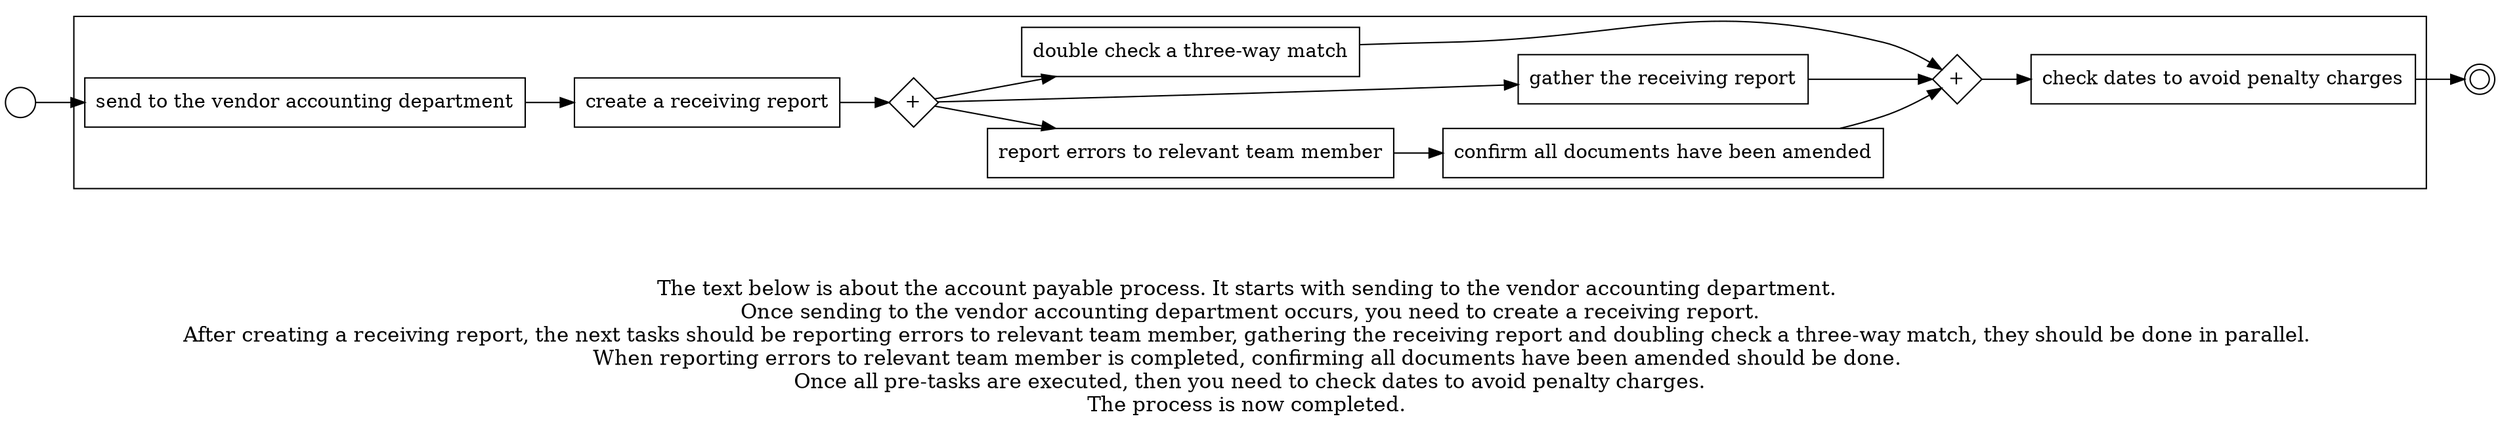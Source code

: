 digraph account_payable_process_19 {
	graph [rankdir=LR]
	START_NODE [label="" shape=circle width=0.3]
	subgraph CLUSTER_0 {
		"send to the vendor accounting department" [shape=box]
		"create a receiving report" [shape=box]
		"send to the vendor accounting department" -> "create a receiving report"
		"AND_SPLIT--3. Document validation_CRQC" [label="+" fixedsize=true shape=diamond width=0.5]
		"create a receiving report" -> "AND_SPLIT--3. Document validation_CRQC"
		"report errors to relevant team member" [shape=box]
		"AND_SPLIT--3. Document validation_CRQC" -> "report errors to relevant team member"
		"gather the receiving report" [shape=box]
		"AND_SPLIT--3. Document validation_CRQC" -> "gather the receiving report"
		"double check a three-way match" [shape=box]
		"AND_SPLIT--3. Document validation_CRQC" -> "double check a three-way match"
		"confirm all documents have been amended" [shape=box]
		"report errors to relevant team member" -> "confirm all documents have been amended"
		"AND_JOIN--3. Document validation_CRQC" [label="+" fixedsize=true shape=diamond width=0.5]
		"confirm all documents have been amended" -> "AND_JOIN--3. Document validation_CRQC"
		"gather the receiving report" -> "AND_JOIN--3. Document validation_CRQC"
		"double check a three-way match" -> "AND_JOIN--3. Document validation_CRQC"
		"check dates to avoid penalty charges" [shape=box]
		"AND_JOIN--3. Document validation_CRQC" -> "check dates to avoid penalty charges"
	}
	START_NODE -> "send to the vendor accounting department"
	END_NODE [label="" shape=doublecircle width=0.2]
	"check dates to avoid penalty charges" -> END_NODE
	fontsize=15 label="\n\n
The text below is about the account payable process. It starts with sending to the vendor accounting department. 
Once sending to the vendor accounting department occurs, you need to create a receiving report.
After creating a receiving report, the next tasks should be reporting errors to relevant team member, gathering the receiving report and doubling check a three-way match, they should be done in parallel. 
When reporting errors to relevant team member is completed, confirming all documents have been amended should be done. 
Once all pre-tasks are executed, then you need to check dates to avoid penalty charges.
The process is now completed. 
"
}
